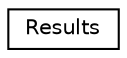 digraph "Graphical Class Hierarchy"
{
 // LATEX_PDF_SIZE
  edge [fontname="Helvetica",fontsize="10",labelfontname="Helvetica",labelfontsize="10"];
  node [fontname="Helvetica",fontsize="10",shape=record];
  rankdir="LR";
  Node0 [label="Results",height=0.2,width=0.4,color="black", fillcolor="white", style="filled",URL="$structResults.html",tooltip=" "];
}
